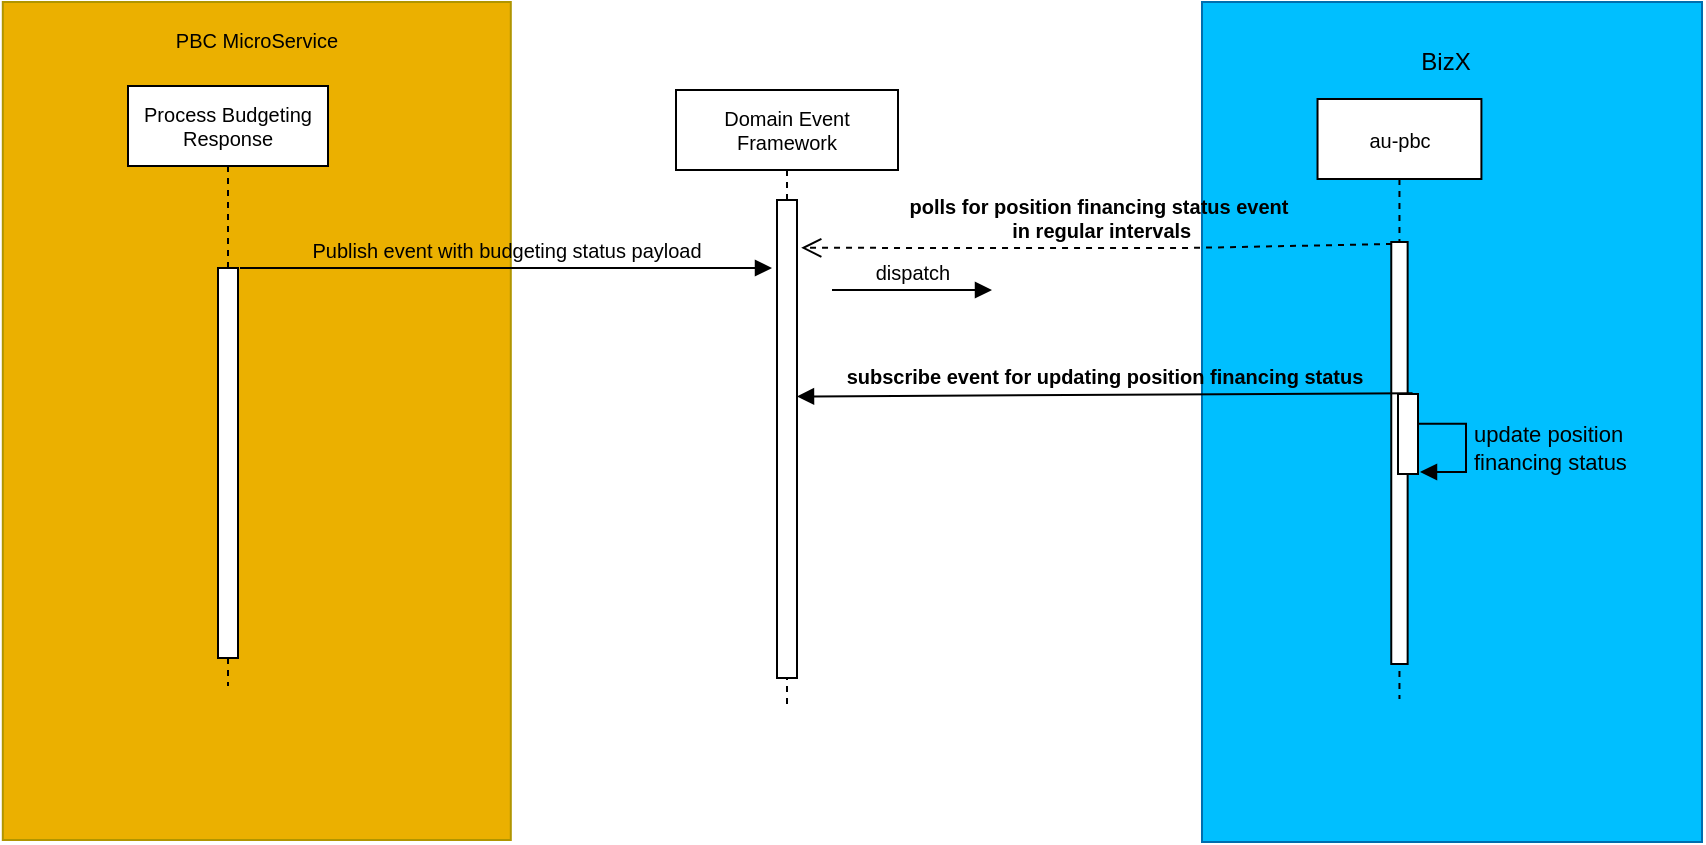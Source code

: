 <mxfile version="20.3.7" type="github">
  <diagram id="wJFIlY55Ic1AygLS4aco" name="PBC">
    <mxGraphModel dx="1239" dy="711" grid="0" gridSize="10" guides="1" tooltips="1" connect="1" arrows="1" fold="1" page="1" pageScale="1" pageWidth="827" pageHeight="1169" background="none" math="0" shadow="0">
      <root>
        <mxCell id="0" />
        <mxCell id="1" parent="0" />
        <mxCell id="ktJitoXzX8yOROSHFtFX-9" value="" style="rounded=0;whiteSpace=wrap;html=1;strokeColor=#B09500;fillColor=#EBB000;fontColor=#000000;container=0;" parent="1" vertex="1">
          <mxGeometry x="50.4" y="50" width="254" height="419" as="geometry" />
        </mxCell>
        <mxCell id="ktJitoXzX8yOROSHFtFX-10" value="&lt;font style=&quot;font-size: 10px;&quot;&gt;PBC MicroService&lt;/font&gt;" style="text;html=1;strokeColor=none;fillColor=none;align=center;verticalAlign=middle;whiteSpace=wrap;rounded=0;container=0;" parent="1" vertex="1">
          <mxGeometry x="83.89" y="54" width="187.011" height="30" as="geometry" />
        </mxCell>
        <mxCell id="ktJitoXzX8yOROSHFtFX-22" value="Process Budgeting Response" style="shape=umlLifeline;perimeter=lifelinePerimeter;whiteSpace=wrap;html=1;container=1;collapsible=0;recursiveResize=0;outlineConnect=0;fontSize=10;strokeColor=default;fillColor=#FFFFFF;rounded=0;" parent="1" vertex="1">
          <mxGeometry x="113" y="92" width="100" height="300" as="geometry" />
        </mxCell>
        <mxCell id="ktJitoXzX8yOROSHFtFX-32" value="" style="html=1;points=[];perimeter=orthogonalPerimeter;fontSize=10;strokeColor=default;fillColor=#FFFFFF;rounded=0;" parent="ktJitoXzX8yOROSHFtFX-22" vertex="1">
          <mxGeometry x="45" y="91" width="10" height="195" as="geometry" />
        </mxCell>
        <mxCell id="ktJitoXzX8yOROSHFtFX-31" value="Domain Event Framework" style="shape=umlLifeline;perimeter=lifelinePerimeter;whiteSpace=wrap;html=1;container=1;collapsible=0;recursiveResize=0;outlineConnect=0;fontSize=10;strokeColor=default;fillColor=#FFFFFF;rounded=0;" parent="1" vertex="1">
          <mxGeometry x="387" y="94" width="111" height="309" as="geometry" />
        </mxCell>
        <mxCell id="ktJitoXzX8yOROSHFtFX-35" value="" style="html=1;points=[];perimeter=orthogonalPerimeter;fontSize=10;fontColor=default;strokeColor=default;fillColor=#FFFFFF;rounded=0;" parent="ktJitoXzX8yOROSHFtFX-31" vertex="1">
          <mxGeometry x="50.5" y="55" width="10" height="239" as="geometry" />
        </mxCell>
        <mxCell id="ktJitoXzX8yOROSHFtFX-1" value="" style="rounded=0;whiteSpace=wrap;html=1;fillColor=#00BFFF;strokeColor=#006EAF;fontColor=#ffffff;container=0;" parent="1" vertex="1">
          <mxGeometry x="650" y="50" width="250" height="420" as="geometry" />
        </mxCell>
        <mxCell id="ktJitoXzX8yOROSHFtFX-27" value="au-pbc" style="shape=umlLifeline;perimeter=lifelinePerimeter;whiteSpace=wrap;html=1;container=0;collapsible=0;recursiveResize=0;outlineConnect=0;fontSize=10;strokeColor=default;fillColor=#FFFFFF;rounded=0;" parent="1" vertex="1">
          <mxGeometry x="707.764" y="98.5" width="81.935" height="300" as="geometry" />
        </mxCell>
        <mxCell id="ktJitoXzX8yOROSHFtFX-2" value="BizX" style="text;html=1;strokeColor=none;fillColor=none;align=center;verticalAlign=middle;whiteSpace=wrap;rounded=0;container=0;" parent="1" vertex="1">
          <mxGeometry x="752.833" y="63" width="38.485" height="34" as="geometry" />
        </mxCell>
        <mxCell id="1BRopTq9fd7QHmMv5jUN-4" value="" style="html=1;points=[];perimeter=orthogonalPerimeter;container=0;" vertex="1" parent="1">
          <mxGeometry x="744.63" y="170" width="8.19" height="211" as="geometry" />
        </mxCell>
        <mxCell id="ktJitoXzX8yOROSHFtFX-34" value="polls for position financing status event&lt;br&gt;&amp;nbsp;in regular intervals" style="html=1;verticalAlign=bottom;endArrow=open;dashed=1;endSize=8;rounded=0;labelBackgroundColor=none;fontSize=10;fontColor=default;fontStyle=1;entryX=1.21;entryY=0.1;entryDx=0;entryDy=0;entryPerimeter=0;" parent="1" edge="1" target="ktJitoXzX8yOROSHFtFX-35">
          <mxGeometry relative="1" as="geometry">
            <mxPoint x="745" y="171" as="sourcePoint" />
            <mxPoint x="441" y="173" as="targetPoint" />
            <Array as="points">
              <mxPoint x="642" y="173" />
              <mxPoint x="592" y="173" />
              <mxPoint x="553" y="173" />
            </Array>
          </mxGeometry>
        </mxCell>
        <mxCell id="1BRopTq9fd7QHmMv5jUN-2" value="&lt;font style=&quot;&quot;&gt;&lt;span style=&quot;font-size: 10px;&quot;&gt;&lt;b&gt;subscribe&amp;nbsp;event for updating position financing status&lt;/b&gt;&lt;/span&gt;&lt;/font&gt;" style="html=1;verticalAlign=bottom;endArrow=block;rounded=0;entryX=1;entryY=0.411;entryDx=0;entryDy=0;entryPerimeter=0;labelBackgroundColor=none;exitX=0.729;exitY=-0.008;exitDx=0;exitDy=0;exitPerimeter=0;" edge="1" parent="1" source="1BRopTq9fd7QHmMv5jUN-14" target="ktJitoXzX8yOROSHFtFX-35">
          <mxGeometry width="80" relative="1" as="geometry">
            <mxPoint x="739" y="247" as="sourcePoint" />
            <mxPoint x="446" y="244" as="targetPoint" />
          </mxGeometry>
        </mxCell>
        <mxCell id="ktJitoXzX8yOROSHFtFX-33" value="&lt;span style=&quot;font-weight: normal;&quot;&gt;Publish event with budgeting status payload&lt;/span&gt;" style="verticalAlign=bottom;endArrow=block;rounded=0;fontSize=10;labelBackgroundColor=none;fontColor=default;fontStyle=1;html=1;" parent="1" edge="1">
          <mxGeometry width="80" relative="1" as="geometry">
            <mxPoint x="169" y="183" as="sourcePoint" />
            <mxPoint x="435" y="183" as="targetPoint" />
            <Array as="points" />
          </mxGeometry>
        </mxCell>
        <mxCell id="1BRopTq9fd7QHmMv5jUN-13" value="dispatch" style="html=1;verticalAlign=bottom;endArrow=block;rounded=0;labelBackgroundColor=none;fontSize=10;" edge="1" parent="1">
          <mxGeometry width="80" relative="1" as="geometry">
            <mxPoint x="465" y="194" as="sourcePoint" />
            <mxPoint x="545" y="194" as="targetPoint" />
          </mxGeometry>
        </mxCell>
        <mxCell id="1BRopTq9fd7QHmMv5jUN-18" value="" style="group" vertex="1" connectable="0" parent="1">
          <mxGeometry x="748" y="246" width="34" height="40" as="geometry" />
        </mxCell>
        <mxCell id="1BRopTq9fd7QHmMv5jUN-6" value="update position &lt;br&gt;financing status" style="edgeStyle=orthogonalEdgeStyle;html=1;align=left;spacingLeft=2;endArrow=block;rounded=0;labelBackgroundColor=none;exitX=1.029;exitY=0.373;exitDx=0;exitDy=0;exitPerimeter=0;" edge="1" parent="1BRopTq9fd7QHmMv5jUN-18" source="1BRopTq9fd7QHmMv5jUN-14">
          <mxGeometry relative="1" as="geometry">
            <mxPoint x="9" y="-3" as="sourcePoint" />
            <Array as="points">
              <mxPoint x="34" y="14" />
              <mxPoint x="34" y="39" />
            </Array>
            <mxPoint x="11" y="39" as="targetPoint" />
          </mxGeometry>
        </mxCell>
        <mxCell id="1BRopTq9fd7QHmMv5jUN-14" value="" style="html=1;points=[];perimeter=orthogonalPerimeter;fontSize=10;fillColor=#FFFFFF;" vertex="1" parent="1BRopTq9fd7QHmMv5jUN-18">
          <mxGeometry width="10" height="40" as="geometry" />
        </mxCell>
      </root>
    </mxGraphModel>
  </diagram>
</mxfile>
